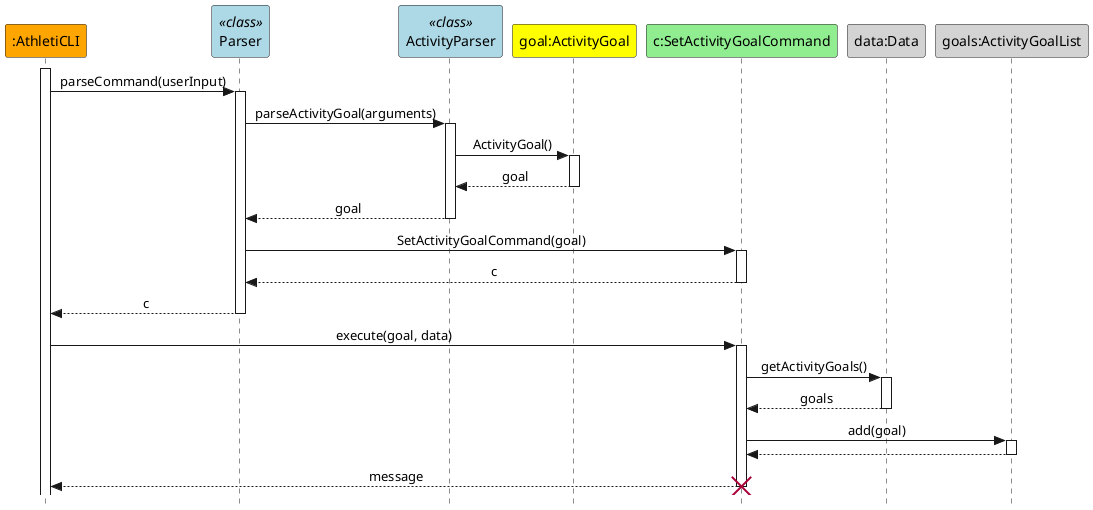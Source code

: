 @startuml
'https://plantuml.com/sequence-diagram
skinparam Style strictuml
skinparam SequenceMessageAlignment center

!define LOGIC_COLOR #3333C4

participant ":AthletiCLI" as AthletiCLI #orange
participant "Parser" as Parser <<class>> #lightblue
participant "ActivityParser" as ActivityParser <<class>> #lightblue
participant "goal:ActivityGoal" as ActivityGoal #yellow
participant "c:SetActivityGoalCommand" as SetActivityGoalCommand #lightgreen
participant "data:Data" as Data #lightgrey
participant "goals:ActivityGoalList" as activityGoals #lightgrey

AthletiCLI++
AthletiCLI -> Parser++: parseCommand(userInput)
Parser -> ActivityParser++: parseActivityGoal(arguments)
ActivityParser -> ActivityGoal++: ActivityGoal()
ActivityGoal --> ActivityParser--: goal
ActivityParser --> Parser--: goal
Parser -> SetActivityGoalCommand++: SetActivityGoalCommand(goal)
SetActivityGoalCommand --> Parser--: c
Parser --> AthletiCLI--: c

AthletiCLI -> SetActivityGoalCommand++: execute(goal, data)
SetActivityGoalCommand -> Data++: getActivityGoals()

Data --> SetActivityGoalCommand--: goals
SetActivityGoalCommand -> activityGoals++: add(goal)
activityGoals --> SetActivityGoalCommand--
SetActivityGoalCommand --> AthletiCLI--: message

destroy SetActivityGoalCommand
@enduml